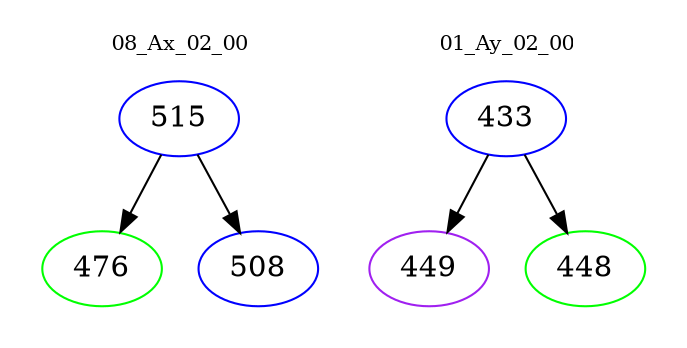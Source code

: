 digraph{
subgraph cluster_0 {
color = white
label = "08_Ax_02_00";
fontsize=10;
T0_515 [label="515", color="blue"]
T0_515 -> T0_476 [color="black"]
T0_476 [label="476", color="green"]
T0_515 -> T0_508 [color="black"]
T0_508 [label="508", color="blue"]
}
subgraph cluster_1 {
color = white
label = "01_Ay_02_00";
fontsize=10;
T1_433 [label="433", color="blue"]
T1_433 -> T1_449 [color="black"]
T1_449 [label="449", color="purple"]
T1_433 -> T1_448 [color="black"]
T1_448 [label="448", color="green"]
}
}
